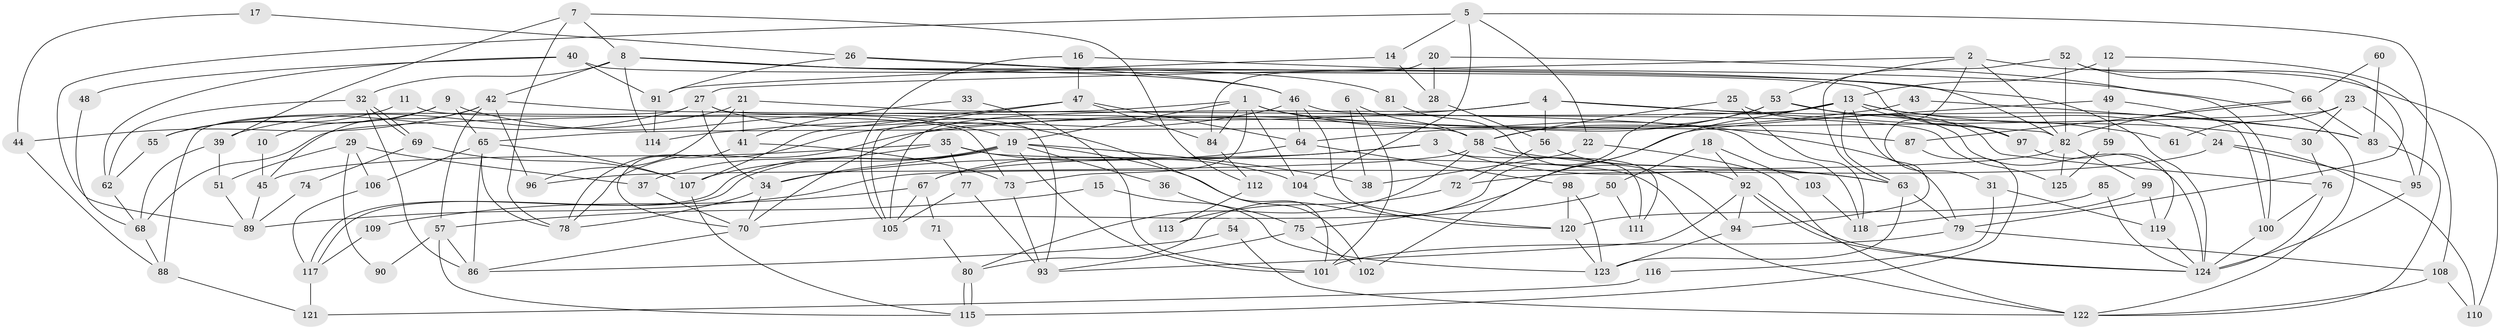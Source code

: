 // coarse degree distribution, {2: 0.2, 9: 0.06, 3: 0.14, 4: 0.14, 5: 0.22, 10: 0.08, 8: 0.02, 16: 0.02, 6: 0.06, 19: 0.02, 7: 0.04}
// Generated by graph-tools (version 1.1) at 2025/54/03/04/25 21:54:52]
// undirected, 125 vertices, 250 edges
graph export_dot {
graph [start="1"]
  node [color=gray90,style=filled];
  1;
  2;
  3;
  4;
  5;
  6;
  7;
  8;
  9;
  10;
  11;
  12;
  13;
  14;
  15;
  16;
  17;
  18;
  19;
  20;
  21;
  22;
  23;
  24;
  25;
  26;
  27;
  28;
  29;
  30;
  31;
  32;
  33;
  34;
  35;
  36;
  37;
  38;
  39;
  40;
  41;
  42;
  43;
  44;
  45;
  46;
  47;
  48;
  49;
  50;
  51;
  52;
  53;
  54;
  55;
  56;
  57;
  58;
  59;
  60;
  61;
  62;
  63;
  64;
  65;
  66;
  67;
  68;
  69;
  70;
  71;
  72;
  73;
  74;
  75;
  76;
  77;
  78;
  79;
  80;
  81;
  82;
  83;
  84;
  85;
  86;
  87;
  88;
  89;
  90;
  91;
  92;
  93;
  94;
  95;
  96;
  97;
  98;
  99;
  100;
  101;
  102;
  103;
  104;
  105;
  106;
  107;
  108;
  109;
  110;
  111;
  112;
  113;
  114;
  115;
  116;
  117;
  118;
  119;
  120;
  121;
  122;
  123;
  124;
  125;
  1 -- 87;
  1 -- 19;
  1 -- 68;
  1 -- 73;
  1 -- 79;
  1 -- 84;
  1 -- 104;
  2 -- 53;
  2 -- 27;
  2 -- 31;
  2 -- 82;
  2 -- 110;
  3 -- 34;
  3 -- 63;
  3 -- 67;
  3 -- 111;
  4 -- 82;
  4 -- 105;
  4 -- 56;
  4 -- 83;
  4 -- 114;
  5 -- 104;
  5 -- 95;
  5 -- 14;
  5 -- 22;
  5 -- 89;
  6 -- 38;
  6 -- 101;
  6 -- 58;
  7 -- 8;
  7 -- 78;
  7 -- 39;
  7 -- 112;
  8 -- 46;
  8 -- 32;
  8 -- 42;
  8 -- 81;
  8 -- 114;
  8 -- 124;
  9 -- 19;
  9 -- 65;
  9 -- 10;
  9 -- 55;
  10 -- 45;
  11 -- 55;
  11 -- 73;
  12 -- 108;
  12 -- 13;
  12 -- 49;
  13 -- 80;
  13 -- 30;
  13 -- 24;
  13 -- 63;
  13 -- 70;
  13 -- 94;
  13 -- 97;
  13 -- 102;
  14 -- 91;
  14 -- 28;
  15 -- 123;
  15 -- 57;
  16 -- 47;
  16 -- 122;
  16 -- 105;
  17 -- 44;
  17 -- 26;
  18 -- 92;
  18 -- 50;
  18 -- 103;
  19 -- 117;
  19 -- 117;
  19 -- 102;
  19 -- 34;
  19 -- 36;
  19 -- 38;
  19 -- 101;
  19 -- 107;
  20 -- 100;
  20 -- 28;
  20 -- 84;
  21 -- 118;
  21 -- 41;
  21 -- 39;
  21 -- 96;
  22 -- 122;
  22 -- 38;
  23 -- 65;
  23 -- 95;
  23 -- 30;
  23 -- 61;
  24 -- 110;
  24 -- 72;
  24 -- 95;
  25 -- 124;
  25 -- 58;
  25 -- 118;
  26 -- 46;
  26 -- 82;
  26 -- 91;
  27 -- 34;
  27 -- 101;
  27 -- 55;
  27 -- 88;
  27 -- 93;
  28 -- 56;
  29 -- 37;
  29 -- 51;
  29 -- 90;
  29 -- 106;
  30 -- 76;
  31 -- 119;
  31 -- 116;
  32 -- 62;
  32 -- 69;
  32 -- 69;
  32 -- 86;
  33 -- 41;
  33 -- 101;
  34 -- 78;
  34 -- 70;
  35 -- 104;
  35 -- 45;
  35 -- 37;
  35 -- 77;
  35 -- 122;
  36 -- 75;
  37 -- 70;
  39 -- 51;
  39 -- 68;
  40 -- 62;
  40 -- 91;
  40 -- 48;
  40 -- 97;
  41 -- 70;
  41 -- 73;
  42 -- 96;
  42 -- 44;
  42 -- 45;
  42 -- 57;
  42 -- 58;
  43 -- 78;
  43 -- 83;
  44 -- 88;
  45 -- 89;
  46 -- 120;
  46 -- 64;
  46 -- 78;
  46 -- 125;
  47 -- 107;
  47 -- 84;
  47 -- 64;
  47 -- 105;
  48 -- 68;
  49 -- 100;
  49 -- 59;
  49 -- 75;
  50 -- 111;
  50 -- 70;
  51 -- 89;
  52 -- 79;
  52 -- 63;
  52 -- 66;
  52 -- 82;
  53 -- 64;
  53 -- 58;
  53 -- 61;
  53 -- 76;
  54 -- 86;
  54 -- 122;
  55 -- 62;
  56 -- 92;
  56 -- 72;
  57 -- 86;
  57 -- 90;
  57 -- 115;
  58 -- 63;
  58 -- 80;
  58 -- 96;
  58 -- 111;
  59 -- 125;
  60 -- 83;
  60 -- 66;
  62 -- 68;
  63 -- 79;
  63 -- 123;
  64 -- 67;
  64 -- 98;
  65 -- 86;
  65 -- 107;
  65 -- 78;
  65 -- 106;
  66 -- 82;
  66 -- 83;
  66 -- 87;
  67 -- 105;
  67 -- 71;
  67 -- 109;
  68 -- 88;
  69 -- 107;
  69 -- 74;
  70 -- 86;
  71 -- 80;
  72 -- 113;
  73 -- 93;
  74 -- 89;
  75 -- 93;
  75 -- 102;
  76 -- 124;
  76 -- 100;
  77 -- 105;
  77 -- 93;
  79 -- 101;
  79 -- 108;
  80 -- 115;
  80 -- 115;
  81 -- 94;
  82 -- 89;
  82 -- 99;
  82 -- 125;
  83 -- 122;
  84 -- 112;
  85 -- 124;
  85 -- 120;
  87 -- 115;
  88 -- 121;
  91 -- 114;
  92 -- 93;
  92 -- 124;
  92 -- 124;
  92 -- 94;
  94 -- 123;
  95 -- 124;
  97 -- 119;
  98 -- 123;
  98 -- 120;
  99 -- 119;
  99 -- 118;
  100 -- 124;
  103 -- 118;
  104 -- 120;
  106 -- 117;
  107 -- 115;
  108 -- 122;
  108 -- 110;
  109 -- 117;
  112 -- 113;
  116 -- 121;
  117 -- 121;
  119 -- 124;
  120 -- 123;
}
